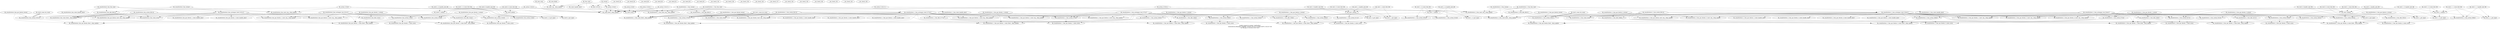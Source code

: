 strict digraph "conflicts" {
RL_test0_count_do_count [shape=ellipse];
RL_test0_arbiter [shape=ellipse];
RL_test0_0_get_input [shape=ellipse];
RL_test0_0_route_first_flit [shape=ellipse];
RL_test0_0_handle_next_flit [shape=ellipse];
RL_test0_1_arbiter [shape=ellipse];
RL_test0_1_0_get_input [shape=ellipse];
RL_test0_1_0_route_first_flit [shape=ellipse];
RL_test0_1_0_handle_next_flit [shape=ellipse];
RL_test1_count_do_count [shape=ellipse];
RL_test1_arbiter [shape=ellipse];
RL_test1_0_get_input [shape=ellipse];
RL_test1_0_route_first_flit [shape=ellipse];
RL_test1_0_handle_next_flit [shape=ellipse];
RL_test1_1_get_input [shape=ellipse];
RL_test1_1_route_first_flit [shape=ellipse];
RL_test1_1_handle_next_flit [shape=ellipse];
RL_test1_1_arbiter [shape=ellipse];
RL_test1_1_0_get_input [shape=ellipse];
RL_test1_1_0_route_first_flit [shape=ellipse];
RL_test1_1_0_handle_next_flit [shape=ellipse];
RL_test2_count_do_count [shape=ellipse];
RL_test2_arbiter [shape=ellipse];
RL_test2_0_get_input [shape=ellipse];
RL_test2_0_route_first_flit [shape=ellipse];
RL_test2_0_handle_next_flit [shape=ellipse];
RL_test2_1_get_input [shape=ellipse];
RL_test2_1_route_first_flit [shape=ellipse];
RL_test2_1_handle_next_flit [shape=ellipse];
RL_test2_1_arbiter [shape=ellipse];
RL_test2_1_0_get_input [shape=ellipse];
RL_test2_1_0_route_first_flit [shape=ellipse];
RL_test2_1_0_handle_next_flit [shape=ellipse];
RL_test2_1_1_get_input [shape=ellipse];
RL_test2_1_1_route_first_flit [shape=ellipse];
RL_test2_1_1_handle_next_flit [shape=ellipse];
RL_resultGetters_fsm_start_reg__dreg_update [shape=ellipse];
RL_resultGetters_fsm_state_handle_abort [shape=ellipse];
RL_resultGetters_fsm_state_fired__dreg_update [shape=ellipse];
RL_resultGetters_fsm_state_every [shape=ellipse];
RL_resultGetters_fsm_par_blocks_start_reg__dreg_update [shape=ellipse];
RL_resultGetters_fsm_par_blocks_fired__dreg_update [shape=ellipse];
RL_resultGetters_fsm_par_blocks_restart [shape=ellipse];
RL_resultGetters_fsm_par_blocks_1_start_reg__dreg_update [shape=ellipse];
RL_resultGetters_fsm_par_blocks_1_state_handle_abort [shape=ellipse];
RL_resultGetters_fsm_par_blocks_1_state_fired__dreg_update [shape=ellipse];
RL_resultGetters_fsm_par_blocks_1_state_every [shape=ellipse];
RL_resultGetters_fsm_par_blocks_1_restart [shape=ellipse];
RL_resultGetters_fsm_par_blocks_2_start_reg__dreg_update [shape=ellipse];
RL_resultGetters_fsm_par_blocks_2_state_handle_abort [shape=ellipse];
RL_resultGetters_fsm_par_blocks_2_state_fired__dreg_update [shape=ellipse];
RL_resultGetters_fsm_par_blocks_2_state_every [shape=ellipse];
RL_resultGetters_fsm_par_blocks_2_restart [shape=ellipse];
RL_resultGetters_fsm_restart [shape=ellipse];
RL_resultGetters_fsm_action_l145c9 [shape=ellipse];
RL_resultGetters_fsm_action_l149c9 [shape=ellipse];
RL_resultGetters_fsm_action_l134c9 [shape=ellipse];
RL_resultGetters_fsm_action_l139c9 [shape=ellipse];
RL_resultGetters_fsm_actionpar_start_l131c27 [shape=ellipse];
RL_resultGetters_fsm_action_l92c16 [shape=ellipse];
RL_resultGetters_fsm_action_l132c11 [shape=ellipse];
RL_resultGetters_fsm_actionpar_run_l131c27 [shape=ellipse];
RL_resultGetters_fsm_idle_l90c22 [shape=ellipse];
RL_resultGetters_fsm_idle_l144c5 [shape=ellipse];
RL_resultGetters_fsm_idle_l133c5 [shape=ellipse];
RL_resultGetters_fsm_fsm_start [shape=ellipse];
RL_resultGetters_1_fsm_start_reg__dreg_update [shape=ellipse];
RL_resultGetters_1_fsm_state_handle_abort [shape=ellipse];
RL_resultGetters_1_fsm_state_fired__dreg_update [shape=ellipse];
RL_resultGetters_1_fsm_state_every [shape=ellipse];
RL_resultGetters_1_fsm_par_blocks_start_reg__dreg_update [shape=ellipse];
RL_resultGetters_1_fsm_par_blocks_fired__dreg_update [shape=ellipse];
RL_resultGetters_1_fsm_par_blocks_restart [shape=ellipse];
RL_resultGetters_1_fsm_par_blocks_1_start_reg__dreg_update [shape=ellipse];
RL_resultGetters_1_fsm_par_blocks_1_state_handle_abort [shape=ellipse];
RL_resultGetters_1_fsm_par_blocks_1_state_fired__dreg_update [shape=ellipse];
RL_resultGetters_1_fsm_par_blocks_1_state_every [shape=ellipse];
RL_resultGetters_1_fsm_par_blocks_1_restart [shape=ellipse];
RL_resultGetters_1_fsm_par_blocks_2_start_reg__dreg_update [shape=ellipse];
RL_resultGetters_1_fsm_par_blocks_2_state_handle_abort [shape=ellipse];
RL_resultGetters_1_fsm_par_blocks_2_state_fired__dreg_update [shape=ellipse];
RL_resultGetters_1_fsm_par_blocks_2_state_every [shape=ellipse];
RL_resultGetters_1_fsm_par_blocks_2_restart [shape=ellipse];
RL_resultGetters_1_fsm_par_blocks_3_start_reg__dreg_update [shape=ellipse];
RL_resultGetters_1_fsm_par_blocks_3_state_handle_abort [shape=ellipse];
RL_resultGetters_1_fsm_par_blocks_3_state_fired__dreg_update [shape=ellipse];
RL_resultGetters_1_fsm_par_blocks_3_state_every [shape=ellipse];
RL_resultGetters_1_fsm_par_blocks_3_restart [shape=ellipse];
RL_resultGetters_1_fsm_restart [shape=ellipse];
RL_resultGetters_1_fsm_action_l200c9 [shape=ellipse];
RL_resultGetters_1_fsm_action_l205c9 [shape=ellipse];
RL_resultGetters_1_fsm_action_l211c9 [shape=ellipse];
RL_resultGetters_1_fsm_action_l216c9 [shape=ellipse];
RL_resultGetters_1_fsm_action_l189c9 [shape=ellipse];
RL_resultGetters_1_fsm_action_l194c9 [shape=ellipse];
RL_resultGetters_1_fsm_action_l178c9 [shape=ellipse];
RL_resultGetters_1_fsm_action_l183c9 [shape=ellipse];
RL_resultGetters_1_fsm_actionpar_start_l175c27 [shape=ellipse];
RL_resultGetters_1_fsm_action_l92c16 [shape=ellipse];
RL_resultGetters_1_fsm_action_l176c11 [shape=ellipse];
RL_resultGetters_1_fsm_actionpar_run_l175c27 [shape=ellipse];
RL_resultGetters_1_fsm_idle_l90c22 [shape=ellipse];
RL_resultGetters_1_fsm_idle_l199c5 [shape=ellipse];
RL_resultGetters_1_fsm_idle_l188c5 [shape=ellipse];
RL_resultGetters_1_fsm_idle_l177c5 [shape=ellipse];
RL_resultGetters_1_fsm_fsm_start [shape=ellipse];
RL_resultGetters_2_fsm_start_reg__dreg_update [shape=ellipse];
RL_resultGetters_2_fsm_state_handle_abort [shape=ellipse];
RL_resultGetters_2_fsm_state_fired__dreg_update [shape=ellipse];
RL_resultGetters_2_fsm_state_every [shape=ellipse];
RL_resultGetters_2_fsm_par_blocks_start_reg__dreg_update [shape=ellipse];
RL_resultGetters_2_fsm_par_blocks_fired__dreg_update [shape=ellipse];
RL_resultGetters_2_fsm_par_blocks_restart [shape=ellipse];
RL_resultGetters_2_fsm_par_blocks_1_start_reg__dreg_update [shape=ellipse];
RL_resultGetters_2_fsm_par_blocks_1_state_handle_abort [shape=ellipse];
RL_resultGetters_2_fsm_par_blocks_1_state_fired__dreg_update [shape=ellipse];
RL_resultGetters_2_fsm_par_blocks_1_state_every [shape=ellipse];
RL_resultGetters_2_fsm_par_blocks_1_restart [shape=ellipse];
RL_resultGetters_2_fsm_par_blocks_2_start_reg__dreg_update [shape=ellipse];
RL_resultGetters_2_fsm_par_blocks_2_state_handle_abort [shape=ellipse];
RL_resultGetters_2_fsm_par_blocks_2_state_fired__dreg_update [shape=ellipse];
RL_resultGetters_2_fsm_par_blocks_2_state_every [shape=ellipse];
RL_resultGetters_2_fsm_par_blocks_2_restart [shape=ellipse];
RL_resultGetters_2_fsm_par_blocks_3_start_reg__dreg_update [shape=ellipse];
RL_resultGetters_2_fsm_par_blocks_3_state_handle_abort [shape=ellipse];
RL_resultGetters_2_fsm_par_blocks_3_state_fired__dreg_update [shape=ellipse];
RL_resultGetters_2_fsm_par_blocks_3_state_every [shape=ellipse];
RL_resultGetters_2_fsm_par_blocks_3_restart [shape=ellipse];
RL_resultGetters_2_fsm_par_blocks_4_start_reg__dreg_update [shape=ellipse];
RL_resultGetters_2_fsm_par_blocks_4_state_handle_abort [shape=ellipse];
RL_resultGetters_2_fsm_par_blocks_4_state_fired__dreg_update [shape=ellipse];
RL_resultGetters_2_fsm_par_blocks_4_state_every [shape=ellipse];
RL_resultGetters_2_fsm_par_blocks_4_restart [shape=ellipse];
RL_resultGetters_2_fsm_restart [shape=ellipse];
RL_resultGetters_2_fsm_action_l293c9 [shape=ellipse];
RL_resultGetters_2_fsm_action_l298c9 [shape=ellipse];
RL_resultGetters_2_fsm_action_l269c9 [shape=ellipse];
RL_resultGetters_2_fsm_action_l274c9 [shape=ellipse];
RL_resultGetters_2_fsm_action_l258c9 [shape=ellipse];
RL_resultGetters_2_fsm_action_l263c9 [shape=ellipse];
RL_resultGetters_2_fsm_action_l247c9 [shape=ellipse];
RL_resultGetters_2_fsm_action_l252c9 [shape=ellipse];
RL_resultGetters_2_fsm_actionpar_start_l244c27 [shape=ellipse];
RL_resultGetters_2_fsm_action_l92c16 [shape=ellipse];
RL_resultGetters_2_fsm_action_l245c11 [shape=ellipse];
RL_resultGetters_2_fsm_actionpar_run_l244c27 [shape=ellipse];
RL_resultGetters_2_fsm_idle_l90c22 [shape=ellipse];
RL_resultGetters_2_fsm_idle_l292c5 [shape=ellipse];
RL_resultGetters_2_fsm_idle_l268c5 [shape=ellipse];
RL_resultGetters_2_fsm_idle_l257c5 [shape=ellipse];
RL_resultGetters_2_fsm_idle_l246c5 [shape=ellipse];
RL_resultGetters_2_fsm_fsm_start [shape=ellipse];
RL_start_reg__dreg_update [shape=ellipse];
RL_state_handle_abort [shape=ellipse];
RL_state_fired__dreg_update [shape=ellipse];
RL_state_every [shape=ellipse];
RL_restart [shape=ellipse];
RL_action_l132c9 [shape=ellipse];
RL_action_l119c13 [shape=ellipse];
RL_action_l120c9 [shape=ellipse];
RL_action_l119c13_1 [shape=ellipse];
RL_action_l120c9_1 [shape=ellipse];
RL_action_l119c13_2 [shape=ellipse];
RL_action_l120c9_2 [shape=ellipse];
RL_action_l134c9 [shape=ellipse];
RL_idle_l131c15 [shape=ellipse];
RL_fsm_start [shape=ellipse];
RL_auto_start [shape=ellipse];
RL_auto_finish [shape=ellipse];
__me_check_54 [shape=ellipse];
__me_check_56 [shape=ellipse];
__me_check_89 [shape=ellipse];
__me_check_90 [shape=ellipse];
__me_check_91 [shape=ellipse];
__me_check_93 [shape=ellipse];
__me_check_95 [shape=ellipse];
__me_check_134 [shape=ellipse];
__me_check_136 [shape=ellipse];
__me_check_138 [shape=ellipse];
__me_check_140 [shape=ellipse];
__me_check_157 [shape=ellipse];
__me_check_158 [shape=ellipse];
__me_check_159 [shape=ellipse];
__me_check_160 [shape=ellipse];
__me_check_161 [shape=ellipse];
__me_check_162 [shape=ellipse];
__me_check_163 [shape=ellipse];
RL_test0_count_do_count->RL_resultGetters_fsm_action_l132c11 [style=bold, dir=none];
RL_test0_arbiter->RL_test0_0_get_input [style=dashed];
RL_test0_0_route_first_flit->RL_test0_arbiter [style=dashed];
RL_test0_0_handle_next_flit->RL_test0_arbiter [style=dashed];
RL_test0_arbiter->RL_resultGetters_fsm_action_l145c9 [style=dashed];
RL_test0_0_route_first_flit->RL_test0_0_get_input [style=dashed];
RL_test0_0_handle_next_flit->RL_test0_0_get_input [style=dashed];
RL_test0_0_route_first_flit->RL_resultGetters_fsm_action_l134c9 [style=dashed];
RL_test0_0_handle_next_flit->RL_resultGetters_fsm_action_l134c9 [style=dashed];
RL_test0_1_arbiter->RL_test0_1_0_get_input [style=dashed];
RL_test0_1_0_route_first_flit->RL_test0_1_arbiter [style=dashed];
RL_test0_1_0_handle_next_flit->RL_test0_1_arbiter [style=dashed];
RL_test0_1_arbiter->RL_resultGetters_fsm_action_l139c9 [style=dashed];
RL_test0_1_0_route_first_flit->RL_test0_1_0_get_input [style=dashed];
RL_test0_1_0_handle_next_flit->RL_test0_1_0_get_input [style=dashed];
RL_test0_1_0_route_first_flit->RL_resultGetters_fsm_action_l149c9 [style=dashed];
RL_test0_1_0_handle_next_flit->RL_resultGetters_fsm_action_l149c9 [style=dashed];
RL_test1_count_do_count->RL_resultGetters_1_fsm_action_l176c11 [style=bold, dir=none];
RL_test1_arbiter->RL_test1_0_get_input [style=dashed];
RL_test1_0_route_first_flit->RL_test1_arbiter [style=dashed];
RL_test1_0_handle_next_flit->RL_test1_arbiter [style=dashed];
RL_test1_arbiter->RL_test1_1_get_input [style=dashed];
RL_test1_1_route_first_flit->RL_test1_arbiter [style=dashed];
RL_test1_1_handle_next_flit->RL_test1_arbiter [style=dashed];
RL_test1_arbiter->RL_resultGetters_1_fsm_action_l200c9 [style=dashed];
RL_test1_arbiter->RL_resultGetters_1_fsm_action_l211c9 [style=dashed];
RL_test1_0_route_first_flit->RL_test1_0_get_input [style=dashed];
RL_test1_0_handle_next_flit->RL_test1_0_get_input [style=dashed];
RL_test1_0_route_first_flit->RL_resultGetters_1_fsm_action_l178c9 [style=dashed];
RL_test1_0_handle_next_flit->RL_resultGetters_1_fsm_action_l178c9 [style=dashed];
RL_test1_1_route_first_flit->RL_test1_1_get_input [style=dashed];
RL_test1_1_handle_next_flit->RL_test1_1_get_input [style=dashed];
RL_test1_1_route_first_flit->RL_resultGetters_1_fsm_action_l189c9 [style=dashed];
RL_test1_1_handle_next_flit->RL_resultGetters_1_fsm_action_l189c9 [style=dashed];
RL_test1_1_arbiter->RL_test1_1_0_get_input [style=dashed];
RL_test1_1_0_route_first_flit->RL_test1_1_arbiter [style=dashed];
RL_test1_1_0_handle_next_flit->RL_test1_1_arbiter [style=dashed];
RL_test1_1_arbiter->RL_resultGetters_1_fsm_action_l194c9 [style=dashed];
RL_test1_1_arbiter->RL_resultGetters_1_fsm_action_l183c9 [style=dashed];
RL_test1_1_0_route_first_flit->RL_test1_1_0_get_input [style=dashed];
RL_test1_1_0_handle_next_flit->RL_test1_1_0_get_input [style=dashed];
RL_test1_1_0_route_first_flit->RL_resultGetters_1_fsm_action_l205c9 [style=dashed];
RL_test1_1_0_route_first_flit->RL_resultGetters_1_fsm_action_l216c9 [style=dashed];
RL_test1_1_0_handle_next_flit->RL_resultGetters_1_fsm_action_l205c9 [style=dashed];
RL_test1_1_0_handle_next_flit->RL_resultGetters_1_fsm_action_l216c9 [style=dashed];
RL_test2_count_do_count->RL_resultGetters_2_fsm_action_l245c11 [style=bold, dir=none];
RL_test2_arbiter->RL_test2_0_get_input [style=dashed];
RL_test2_0_route_first_flit->RL_test2_arbiter [style=dashed];
RL_test2_0_handle_next_flit->RL_test2_arbiter [style=dashed];
RL_test2_arbiter->RL_test2_1_get_input [style=dashed];
RL_test2_1_route_first_flit->RL_test2_arbiter [style=dashed];
RL_test2_1_handle_next_flit->RL_test2_arbiter [style=dashed];
RL_test2_arbiter->RL_resultGetters_2_fsm_action_l293c9 [style=dashed];
RL_test2_arbiter->RL_resultGetters_2_fsm_action_l269c9 [style=dashed];
RL_test2_0_route_first_flit->RL_test2_0_get_input [style=dashed];
RL_test2_0_handle_next_flit->RL_test2_0_get_input [style=dashed];
RL_test2_0_route_first_flit->RL_resultGetters_2_fsm_action_l247c9 [style=dashed];
RL_test2_0_handle_next_flit->RL_resultGetters_2_fsm_action_l247c9 [style=dashed];
RL_test2_1_route_first_flit->RL_test2_1_get_input [style=dashed];
RL_test2_1_handle_next_flit->RL_test2_1_get_input [style=dashed];
RL_test2_1_route_first_flit->RL_resultGetters_2_fsm_action_l258c9 [style=dashed];
RL_test2_1_handle_next_flit->RL_resultGetters_2_fsm_action_l258c9 [style=dashed];
RL_test2_1_arbiter->RL_test2_1_0_get_input [style=dashed];
RL_test2_1_0_route_first_flit->RL_test2_1_arbiter [style=dashed];
RL_test2_1_0_handle_next_flit->RL_test2_1_arbiter [style=dashed];
RL_test2_1_arbiter->RL_test2_1_1_get_input [style=dashed];
RL_test2_1_1_route_first_flit->RL_test2_1_arbiter [style=dashed];
RL_test2_1_1_handle_next_flit->RL_test2_1_arbiter [style=dashed];
RL_test2_1_arbiter->RL_resultGetters_2_fsm_action_l263c9 [style=dashed];
RL_test2_1_arbiter->RL_resultGetters_2_fsm_action_l252c9 [style=dashed];
RL_test2_1_0_route_first_flit->RL_test2_1_0_get_input [style=dashed];
RL_test2_1_0_handle_next_flit->RL_test2_1_0_get_input [style=dashed];
RL_test2_1_0_route_first_flit->RL_resultGetters_2_fsm_action_l274c9 [style=dashed];
RL_test2_1_0_handle_next_flit->RL_resultGetters_2_fsm_action_l274c9 [style=dashed];
RL_test2_1_1_route_first_flit->RL_test2_1_1_get_input [style=dashed];
RL_test2_1_1_handle_next_flit->RL_test2_1_1_get_input [style=dashed];
RL_test2_1_1_route_first_flit->RL_resultGetters_2_fsm_action_l298c9 [style=dashed];
RL_test2_1_1_handle_next_flit->RL_resultGetters_2_fsm_action_l298c9 [style=dashed];
RL_resultGetters_fsm_restart->RL_resultGetters_fsm_start_reg__dreg_update [style=dashed];
RL_resultGetters_fsm_fsm_start->RL_resultGetters_fsm_start_reg__dreg_update [style=dashed];
RL_action_l119c13->RL_resultGetters_fsm_start_reg__dreg_update [style=dashed];
RL_action_l120c9->RL_resultGetters_fsm_start_reg__dreg_update [style=dashed];
RL_resultGetters_fsm_fsm_start->RL_resultGetters_fsm_state_handle_abort [style=dashed];
RL_resultGetters_fsm_restart->RL_resultGetters_fsm_state_fired__dreg_update [style=dashed];
RL_resultGetters_fsm_actionpar_start_l131c27->RL_resultGetters_fsm_state_fired__dreg_update [style=dashed];
RL_resultGetters_fsm_action_l92c16->RL_resultGetters_fsm_state_fired__dreg_update [style=dashed];
RL_resultGetters_fsm_actionpar_run_l131c27->RL_resultGetters_fsm_state_fired__dreg_update [style=dashed];
RL_resultGetters_fsm_idle_l90c22->RL_resultGetters_fsm_state_fired__dreg_update [style=dashed];
RL_resultGetters_fsm_fsm_start->RL_resultGetters_fsm_state_fired__dreg_update [style=dashed];
RL_action_l119c13->RL_resultGetters_fsm_state_fired__dreg_update [style=dashed];
RL_action_l120c9->RL_resultGetters_fsm_state_fired__dreg_update [style=dashed];
RL_resultGetters_fsm_actionpar_start_l131c27->RL_resultGetters_fsm_state_every [style=dashed];
RL_resultGetters_fsm_action_l92c16->RL_resultGetters_fsm_state_every [style=dashed];
RL_resultGetters_fsm_actionpar_run_l131c27->RL_resultGetters_fsm_state_every [style=dashed];
RL_resultGetters_fsm_idle_l90c22->RL_resultGetters_fsm_state_every [style=dashed];
RL_resultGetters_fsm_par_blocks_restart->RL_resultGetters_fsm_par_blocks_start_reg__dreg_update [style=dashed];
RL_resultGetters_fsm_actionpar_start_l131c27->RL_resultGetters_fsm_par_blocks_start_reg__dreg_update [style=dashed];
RL_resultGetters_fsm_action_l92c16->RL_resultGetters_fsm_par_blocks_start_reg__dreg_update [style=dashed];
RL_resultGetters_fsm_actionpar_run_l131c27->RL_resultGetters_fsm_par_blocks_start_reg__dreg_update [style=dashed];
RL_resultGetters_fsm_par_blocks_restart->RL_resultGetters_fsm_par_blocks_fired__dreg_update [style=dashed];
RL_resultGetters_fsm_actionpar_start_l131c27->RL_resultGetters_fsm_par_blocks_fired__dreg_update [style=dashed];
RL_resultGetters_fsm_action_l92c16->RL_resultGetters_fsm_par_blocks_fired__dreg_update [style=dashed];
RL_resultGetters_fsm_action_l132c11->RL_resultGetters_fsm_par_blocks_fired__dreg_update [style=dashed];
RL_resultGetters_fsm_actionpar_run_l131c27->RL_resultGetters_fsm_par_blocks_fired__dreg_update [style=dashed];
RL_resultGetters_fsm_par_blocks_restart->RL_resultGetters_fsm_action_l132c11 [style=dashed];
RL_resultGetters_fsm_par_blocks_1_restart->RL_resultGetters_fsm_par_blocks_1_start_reg__dreg_update [style=dashed];
RL_resultGetters_fsm_actionpar_start_l131c27->RL_resultGetters_fsm_par_blocks_1_start_reg__dreg_update [style=dashed];
RL_resultGetters_fsm_action_l92c16->RL_resultGetters_fsm_par_blocks_1_start_reg__dreg_update [style=dashed];
RL_resultGetters_fsm_actionpar_run_l131c27->RL_resultGetters_fsm_par_blocks_1_start_reg__dreg_update [style=dashed];
RL_resultGetters_fsm_actionpar_start_l131c27->RL_resultGetters_fsm_par_blocks_1_state_handle_abort [style=dashed];
RL_resultGetters_fsm_par_blocks_1_restart->RL_resultGetters_fsm_par_blocks_1_state_fired__dreg_update [style=dashed];
RL_resultGetters_fsm_action_l134c9->RL_resultGetters_fsm_par_blocks_1_state_fired__dreg_update [style=dashed];
RL_resultGetters_fsm_action_l139c9->RL_resultGetters_fsm_par_blocks_1_state_fired__dreg_update [style=dashed];
RL_resultGetters_fsm_actionpar_start_l131c27->RL_resultGetters_fsm_par_blocks_1_state_fired__dreg_update [style=dashed];
RL_resultGetters_fsm_action_l92c16->RL_resultGetters_fsm_par_blocks_1_state_fired__dreg_update [style=dashed];
RL_resultGetters_fsm_actionpar_run_l131c27->RL_resultGetters_fsm_par_blocks_1_state_fired__dreg_update [style=dashed];
RL_resultGetters_fsm_idle_l133c5->RL_resultGetters_fsm_par_blocks_1_state_fired__dreg_update [style=dashed];
RL_resultGetters_fsm_action_l134c9->RL_resultGetters_fsm_par_blocks_1_state_every [style=dashed];
RL_resultGetters_fsm_action_l139c9->RL_resultGetters_fsm_par_blocks_1_state_every [style=dashed];
RL_resultGetters_fsm_idle_l133c5->RL_resultGetters_fsm_par_blocks_1_state_every [style=dashed];
RL_resultGetters_fsm_par_blocks_1_restart->RL_resultGetters_fsm_action_l134c9 [style=dashed];
RL_resultGetters_fsm_par_blocks_1_restart->RL_resultGetters_fsm_idle_l133c5 [style=dashed];
RL_resultGetters_fsm_par_blocks_2_restart->RL_resultGetters_fsm_par_blocks_2_start_reg__dreg_update [style=dashed];
RL_resultGetters_fsm_actionpar_start_l131c27->RL_resultGetters_fsm_par_blocks_2_start_reg__dreg_update [style=dashed];
RL_resultGetters_fsm_action_l92c16->RL_resultGetters_fsm_par_blocks_2_start_reg__dreg_update [style=dashed];
RL_resultGetters_fsm_actionpar_run_l131c27->RL_resultGetters_fsm_par_blocks_2_start_reg__dreg_update [style=dashed];
RL_resultGetters_fsm_actionpar_start_l131c27->RL_resultGetters_fsm_par_blocks_2_state_handle_abort [style=dashed];
RL_resultGetters_fsm_par_blocks_2_restart->RL_resultGetters_fsm_par_blocks_2_state_fired__dreg_update [style=dashed];
RL_resultGetters_fsm_action_l145c9->RL_resultGetters_fsm_par_blocks_2_state_fired__dreg_update [style=dashed];
RL_resultGetters_fsm_action_l149c9->RL_resultGetters_fsm_par_blocks_2_state_fired__dreg_update [style=dashed];
RL_resultGetters_fsm_actionpar_start_l131c27->RL_resultGetters_fsm_par_blocks_2_state_fired__dreg_update [style=dashed];
RL_resultGetters_fsm_action_l92c16->RL_resultGetters_fsm_par_blocks_2_state_fired__dreg_update [style=dashed];
RL_resultGetters_fsm_actionpar_run_l131c27->RL_resultGetters_fsm_par_blocks_2_state_fired__dreg_update [style=dashed];
RL_resultGetters_fsm_idle_l144c5->RL_resultGetters_fsm_par_blocks_2_state_fired__dreg_update [style=dashed];
RL_resultGetters_fsm_action_l145c9->RL_resultGetters_fsm_par_blocks_2_state_every [style=dashed];
RL_resultGetters_fsm_action_l149c9->RL_resultGetters_fsm_par_blocks_2_state_every [style=dashed];
RL_resultGetters_fsm_idle_l144c5->RL_resultGetters_fsm_par_blocks_2_state_every [style=dashed];
RL_resultGetters_fsm_par_blocks_2_restart->RL_resultGetters_fsm_action_l145c9 [style=dashed];
RL_resultGetters_fsm_par_blocks_2_restart->RL_resultGetters_fsm_idle_l144c5 [style=dashed];
RL_resultGetters_fsm_restart->RL_resultGetters_fsm_actionpar_start_l131c27 [style=dashed];
RL_resultGetters_fsm_restart->RL_resultGetters_fsm_idle_l90c22 [style=dashed];
RL_resultGetters_fsm_actionpar_start_l131c27->RL_resultGetters_fsm_action_l145c9 [style=dashed];
RL_resultGetters_fsm_actionpar_run_l131c27->RL_resultGetters_fsm_action_l145c9 [style=dashed];
RL_resultGetters_fsm_actionpar_run_l131c27->RL_resultGetters_fsm_action_l149c9 [style=dashed];
RL_resultGetters_fsm_actionpar_start_l131c27->RL_resultGetters_fsm_action_l134c9 [style=dashed];
RL_resultGetters_fsm_actionpar_run_l131c27->RL_resultGetters_fsm_action_l134c9 [style=dashed];
RL_resultGetters_fsm_actionpar_run_l131c27->RL_resultGetters_fsm_action_l139c9 [style=dashed];
RL_resultGetters_fsm_actionpar_start_l131c27->RL_resultGetters_fsm_action_l132c11 [style=dashed];
RL_resultGetters_fsm_actionpar_start_l131c27->RL_resultGetters_fsm_idle_l144c5 [style=dashed];
RL_resultGetters_fsm_actionpar_start_l131c27->RL_resultGetters_fsm_idle_l133c5 [style=dashed];
RL_resultGetters_fsm_fsm_start->RL_resultGetters_fsm_actionpar_start_l131c27 [style=dashed];
RL_resultGetters_fsm_actionpar_run_l131c27->RL_resultGetters_fsm_action_l132c11 [style=dashed];
RL_resultGetters_fsm_fsm_start->RL_resultGetters_fsm_idle_l90c22 [style=dashed];
RL_resultGetters_1_fsm_restart->RL_resultGetters_1_fsm_start_reg__dreg_update [style=dashed];
RL_resultGetters_1_fsm_fsm_start->RL_resultGetters_1_fsm_start_reg__dreg_update [style=dashed];
RL_action_l119c13_1->RL_resultGetters_1_fsm_start_reg__dreg_update [style=dashed];
RL_action_l120c9_1->RL_resultGetters_1_fsm_start_reg__dreg_update [style=dashed];
RL_resultGetters_1_fsm_fsm_start->RL_resultGetters_1_fsm_state_handle_abort [style=dashed];
RL_resultGetters_1_fsm_restart->RL_resultGetters_1_fsm_state_fired__dreg_update [style=dashed];
RL_resultGetters_1_fsm_actionpar_start_l175c27->RL_resultGetters_1_fsm_state_fired__dreg_update [style=dashed];
RL_resultGetters_1_fsm_action_l92c16->RL_resultGetters_1_fsm_state_fired__dreg_update [style=dashed];
RL_resultGetters_1_fsm_actionpar_run_l175c27->RL_resultGetters_1_fsm_state_fired__dreg_update [style=dashed];
RL_resultGetters_1_fsm_idle_l90c22->RL_resultGetters_1_fsm_state_fired__dreg_update [style=dashed];
RL_resultGetters_1_fsm_fsm_start->RL_resultGetters_1_fsm_state_fired__dreg_update [style=dashed];
RL_action_l119c13_1->RL_resultGetters_1_fsm_state_fired__dreg_update [style=dashed];
RL_action_l120c9_1->RL_resultGetters_1_fsm_state_fired__dreg_update [style=dashed];
RL_resultGetters_1_fsm_actionpar_start_l175c27->RL_resultGetters_1_fsm_state_every [style=dashed];
RL_resultGetters_1_fsm_action_l92c16->RL_resultGetters_1_fsm_state_every [style=dashed];
RL_resultGetters_1_fsm_actionpar_run_l175c27->RL_resultGetters_1_fsm_state_every [style=dashed];
RL_resultGetters_1_fsm_idle_l90c22->RL_resultGetters_1_fsm_state_every [style=dashed];
RL_resultGetters_1_fsm_par_blocks_restart->RL_resultGetters_1_fsm_par_blocks_start_reg__dreg_update [style=dashed];
RL_resultGetters_1_fsm_actionpar_start_l175c27->RL_resultGetters_1_fsm_par_blocks_start_reg__dreg_update [style=dashed];
RL_resultGetters_1_fsm_action_l92c16->RL_resultGetters_1_fsm_par_blocks_start_reg__dreg_update [style=dashed];
RL_resultGetters_1_fsm_actionpar_run_l175c27->RL_resultGetters_1_fsm_par_blocks_start_reg__dreg_update [style=dashed];
RL_resultGetters_1_fsm_par_blocks_restart->RL_resultGetters_1_fsm_par_blocks_fired__dreg_update [style=dashed];
RL_resultGetters_1_fsm_actionpar_start_l175c27->RL_resultGetters_1_fsm_par_blocks_fired__dreg_update [style=dashed];
RL_resultGetters_1_fsm_action_l92c16->RL_resultGetters_1_fsm_par_blocks_fired__dreg_update [style=dashed];
RL_resultGetters_1_fsm_action_l176c11->RL_resultGetters_1_fsm_par_blocks_fired__dreg_update [style=dashed];
RL_resultGetters_1_fsm_actionpar_run_l175c27->RL_resultGetters_1_fsm_par_blocks_fired__dreg_update [style=dashed];
RL_resultGetters_1_fsm_par_blocks_restart->RL_resultGetters_1_fsm_action_l176c11 [style=dashed];
RL_resultGetters_1_fsm_par_blocks_1_restart->RL_resultGetters_1_fsm_par_blocks_1_start_reg__dreg_update [style=dashed];
RL_resultGetters_1_fsm_actionpar_start_l175c27->RL_resultGetters_1_fsm_par_blocks_1_start_reg__dreg_update [style=dashed];
RL_resultGetters_1_fsm_action_l92c16->RL_resultGetters_1_fsm_par_blocks_1_start_reg__dreg_update [style=dashed];
RL_resultGetters_1_fsm_actionpar_run_l175c27->RL_resultGetters_1_fsm_par_blocks_1_start_reg__dreg_update [style=dashed];
RL_resultGetters_1_fsm_actionpar_start_l175c27->RL_resultGetters_1_fsm_par_blocks_1_state_handle_abort [style=dashed];
RL_resultGetters_1_fsm_par_blocks_1_restart->RL_resultGetters_1_fsm_par_blocks_1_state_fired__dreg_update [style=dashed];
RL_resultGetters_1_fsm_action_l178c9->RL_resultGetters_1_fsm_par_blocks_1_state_fired__dreg_update [style=dashed];
RL_resultGetters_1_fsm_action_l183c9->RL_resultGetters_1_fsm_par_blocks_1_state_fired__dreg_update [style=dashed];
RL_resultGetters_1_fsm_actionpar_start_l175c27->RL_resultGetters_1_fsm_par_blocks_1_state_fired__dreg_update [style=dashed];
RL_resultGetters_1_fsm_action_l92c16->RL_resultGetters_1_fsm_par_blocks_1_state_fired__dreg_update [style=dashed];
RL_resultGetters_1_fsm_actionpar_run_l175c27->RL_resultGetters_1_fsm_par_blocks_1_state_fired__dreg_update [style=dashed];
RL_resultGetters_1_fsm_idle_l177c5->RL_resultGetters_1_fsm_par_blocks_1_state_fired__dreg_update [style=dashed];
RL_resultGetters_1_fsm_action_l178c9->RL_resultGetters_1_fsm_par_blocks_1_state_every [style=dashed];
RL_resultGetters_1_fsm_action_l183c9->RL_resultGetters_1_fsm_par_blocks_1_state_every [style=dashed];
RL_resultGetters_1_fsm_idle_l177c5->RL_resultGetters_1_fsm_par_blocks_1_state_every [style=dashed];
RL_resultGetters_1_fsm_par_blocks_1_restart->RL_resultGetters_1_fsm_action_l178c9 [style=dashed];
RL_resultGetters_1_fsm_par_blocks_1_restart->RL_resultGetters_1_fsm_idle_l177c5 [style=dashed];
RL_resultGetters_1_fsm_par_blocks_2_restart->RL_resultGetters_1_fsm_par_blocks_2_start_reg__dreg_update [style=dashed];
RL_resultGetters_1_fsm_actionpar_start_l175c27->RL_resultGetters_1_fsm_par_blocks_2_start_reg__dreg_update [style=dashed];
RL_resultGetters_1_fsm_action_l92c16->RL_resultGetters_1_fsm_par_blocks_2_start_reg__dreg_update [style=dashed];
RL_resultGetters_1_fsm_actionpar_run_l175c27->RL_resultGetters_1_fsm_par_blocks_2_start_reg__dreg_update [style=dashed];
RL_resultGetters_1_fsm_actionpar_start_l175c27->RL_resultGetters_1_fsm_par_blocks_2_state_handle_abort [style=dashed];
RL_resultGetters_1_fsm_par_blocks_2_restart->RL_resultGetters_1_fsm_par_blocks_2_state_fired__dreg_update [style=dashed];
RL_resultGetters_1_fsm_action_l189c9->RL_resultGetters_1_fsm_par_blocks_2_state_fired__dreg_update [style=dashed];
RL_resultGetters_1_fsm_action_l194c9->RL_resultGetters_1_fsm_par_blocks_2_state_fired__dreg_update [style=dashed];
RL_resultGetters_1_fsm_actionpar_start_l175c27->RL_resultGetters_1_fsm_par_blocks_2_state_fired__dreg_update [style=dashed];
RL_resultGetters_1_fsm_action_l92c16->RL_resultGetters_1_fsm_par_blocks_2_state_fired__dreg_update [style=dashed];
RL_resultGetters_1_fsm_actionpar_run_l175c27->RL_resultGetters_1_fsm_par_blocks_2_state_fired__dreg_update [style=dashed];
RL_resultGetters_1_fsm_idle_l188c5->RL_resultGetters_1_fsm_par_blocks_2_state_fired__dreg_update [style=dashed];
RL_resultGetters_1_fsm_action_l189c9->RL_resultGetters_1_fsm_par_blocks_2_state_every [style=dashed];
RL_resultGetters_1_fsm_action_l194c9->RL_resultGetters_1_fsm_par_blocks_2_state_every [style=dashed];
RL_resultGetters_1_fsm_idle_l188c5->RL_resultGetters_1_fsm_par_blocks_2_state_every [style=dashed];
RL_resultGetters_1_fsm_par_blocks_2_restart->RL_resultGetters_1_fsm_action_l189c9 [style=dashed];
RL_resultGetters_1_fsm_par_blocks_2_restart->RL_resultGetters_1_fsm_idle_l188c5 [style=dashed];
RL_resultGetters_1_fsm_par_blocks_3_restart->RL_resultGetters_1_fsm_par_blocks_3_start_reg__dreg_update [style=dashed];
RL_resultGetters_1_fsm_actionpar_start_l175c27->RL_resultGetters_1_fsm_par_blocks_3_start_reg__dreg_update [style=dashed];
RL_resultGetters_1_fsm_action_l92c16->RL_resultGetters_1_fsm_par_blocks_3_start_reg__dreg_update [style=dashed];
RL_resultGetters_1_fsm_actionpar_run_l175c27->RL_resultGetters_1_fsm_par_blocks_3_start_reg__dreg_update [style=dashed];
RL_resultGetters_1_fsm_actionpar_start_l175c27->RL_resultGetters_1_fsm_par_blocks_3_state_handle_abort [style=dashed];
RL_resultGetters_1_fsm_par_blocks_3_restart->RL_resultGetters_1_fsm_par_blocks_3_state_fired__dreg_update [style=dashed];
RL_resultGetters_1_fsm_action_l200c9->RL_resultGetters_1_fsm_par_blocks_3_state_fired__dreg_update [style=dashed];
RL_resultGetters_1_fsm_action_l205c9->RL_resultGetters_1_fsm_par_blocks_3_state_fired__dreg_update [style=dashed];
RL_resultGetters_1_fsm_action_l211c9->RL_resultGetters_1_fsm_par_blocks_3_state_fired__dreg_update [style=dashed];
RL_resultGetters_1_fsm_action_l216c9->RL_resultGetters_1_fsm_par_blocks_3_state_fired__dreg_update [style=dashed];
RL_resultGetters_1_fsm_actionpar_start_l175c27->RL_resultGetters_1_fsm_par_blocks_3_state_fired__dreg_update [style=dashed];
RL_resultGetters_1_fsm_action_l92c16->RL_resultGetters_1_fsm_par_blocks_3_state_fired__dreg_update [style=dashed];
RL_resultGetters_1_fsm_actionpar_run_l175c27->RL_resultGetters_1_fsm_par_blocks_3_state_fired__dreg_update [style=dashed];
RL_resultGetters_1_fsm_idle_l199c5->RL_resultGetters_1_fsm_par_blocks_3_state_fired__dreg_update [style=dashed];
RL_resultGetters_1_fsm_action_l200c9->RL_resultGetters_1_fsm_par_blocks_3_state_every [style=dashed];
RL_resultGetters_1_fsm_action_l205c9->RL_resultGetters_1_fsm_par_blocks_3_state_every [style=dashed];
RL_resultGetters_1_fsm_action_l211c9->RL_resultGetters_1_fsm_par_blocks_3_state_every [style=dashed];
RL_resultGetters_1_fsm_action_l216c9->RL_resultGetters_1_fsm_par_blocks_3_state_every [style=dashed];
RL_resultGetters_1_fsm_idle_l199c5->RL_resultGetters_1_fsm_par_blocks_3_state_every [style=dashed];
RL_resultGetters_1_fsm_par_blocks_3_restart->RL_resultGetters_1_fsm_action_l200c9 [style=dashed];
RL_resultGetters_1_fsm_par_blocks_3_restart->RL_resultGetters_1_fsm_idle_l199c5 [style=dashed];
RL_resultGetters_1_fsm_restart->RL_resultGetters_1_fsm_actionpar_start_l175c27 [style=dashed];
RL_resultGetters_1_fsm_restart->RL_resultGetters_1_fsm_idle_l90c22 [style=dashed];
RL_resultGetters_1_fsm_actionpar_start_l175c27->RL_resultGetters_1_fsm_action_l200c9 [style=dashed];
RL_resultGetters_1_fsm_actionpar_run_l175c27->RL_resultGetters_1_fsm_action_l200c9 [style=dashed];
RL_resultGetters_1_fsm_actionpar_run_l175c27->RL_resultGetters_1_fsm_action_l205c9 [style=dashed];
RL_resultGetters_1_fsm_actionpar_run_l175c27->RL_resultGetters_1_fsm_action_l211c9 [style=dashed];
RL_resultGetters_1_fsm_actionpar_run_l175c27->RL_resultGetters_1_fsm_action_l216c9 [style=dashed];
RL_resultGetters_1_fsm_actionpar_start_l175c27->RL_resultGetters_1_fsm_action_l189c9 [style=dashed];
RL_resultGetters_1_fsm_actionpar_run_l175c27->RL_resultGetters_1_fsm_action_l189c9 [style=dashed];
RL_resultGetters_1_fsm_actionpar_run_l175c27->RL_resultGetters_1_fsm_action_l194c9 [style=dashed];
RL_resultGetters_1_fsm_actionpar_start_l175c27->RL_resultGetters_1_fsm_action_l178c9 [style=dashed];
RL_resultGetters_1_fsm_actionpar_run_l175c27->RL_resultGetters_1_fsm_action_l178c9 [style=dashed];
RL_resultGetters_1_fsm_actionpar_run_l175c27->RL_resultGetters_1_fsm_action_l183c9 [style=dashed];
RL_resultGetters_1_fsm_actionpar_start_l175c27->RL_resultGetters_1_fsm_action_l176c11 [style=dashed];
RL_resultGetters_1_fsm_actionpar_start_l175c27->RL_resultGetters_1_fsm_idle_l199c5 [style=dashed];
RL_resultGetters_1_fsm_actionpar_start_l175c27->RL_resultGetters_1_fsm_idle_l188c5 [style=dashed];
RL_resultGetters_1_fsm_actionpar_start_l175c27->RL_resultGetters_1_fsm_idle_l177c5 [style=dashed];
RL_resultGetters_1_fsm_fsm_start->RL_resultGetters_1_fsm_actionpar_start_l175c27 [style=dashed];
RL_resultGetters_1_fsm_actionpar_run_l175c27->RL_resultGetters_1_fsm_action_l176c11 [style=dashed];
RL_resultGetters_1_fsm_fsm_start->RL_resultGetters_1_fsm_idle_l90c22 [style=dashed];
RL_resultGetters_2_fsm_restart->RL_resultGetters_2_fsm_start_reg__dreg_update [style=dashed];
RL_resultGetters_2_fsm_fsm_start->RL_resultGetters_2_fsm_start_reg__dreg_update [style=dashed];
RL_action_l119c13_2->RL_resultGetters_2_fsm_start_reg__dreg_update [style=dashed];
RL_action_l120c9_2->RL_resultGetters_2_fsm_start_reg__dreg_update [style=dashed];
RL_resultGetters_2_fsm_fsm_start->RL_resultGetters_2_fsm_state_handle_abort [style=dashed];
RL_resultGetters_2_fsm_restart->RL_resultGetters_2_fsm_state_fired__dreg_update [style=dashed];
RL_resultGetters_2_fsm_actionpar_start_l244c27->RL_resultGetters_2_fsm_state_fired__dreg_update [style=dashed];
RL_resultGetters_2_fsm_action_l92c16->RL_resultGetters_2_fsm_state_fired__dreg_update [style=dashed];
RL_resultGetters_2_fsm_actionpar_run_l244c27->RL_resultGetters_2_fsm_state_fired__dreg_update [style=dashed];
RL_resultGetters_2_fsm_idle_l90c22->RL_resultGetters_2_fsm_state_fired__dreg_update [style=dashed];
RL_resultGetters_2_fsm_fsm_start->RL_resultGetters_2_fsm_state_fired__dreg_update [style=dashed];
RL_action_l119c13_2->RL_resultGetters_2_fsm_state_fired__dreg_update [style=dashed];
RL_action_l120c9_2->RL_resultGetters_2_fsm_state_fired__dreg_update [style=dashed];
RL_resultGetters_2_fsm_actionpar_start_l244c27->RL_resultGetters_2_fsm_state_every [style=dashed];
RL_resultGetters_2_fsm_action_l92c16->RL_resultGetters_2_fsm_state_every [style=dashed];
RL_resultGetters_2_fsm_actionpar_run_l244c27->RL_resultGetters_2_fsm_state_every [style=dashed];
RL_resultGetters_2_fsm_idle_l90c22->RL_resultGetters_2_fsm_state_every [style=dashed];
RL_resultGetters_2_fsm_par_blocks_restart->RL_resultGetters_2_fsm_par_blocks_start_reg__dreg_update [style=dashed];
RL_resultGetters_2_fsm_actionpar_start_l244c27->RL_resultGetters_2_fsm_par_blocks_start_reg__dreg_update [style=dashed];
RL_resultGetters_2_fsm_action_l92c16->RL_resultGetters_2_fsm_par_blocks_start_reg__dreg_update [style=dashed];
RL_resultGetters_2_fsm_actionpar_run_l244c27->RL_resultGetters_2_fsm_par_blocks_start_reg__dreg_update [style=dashed];
RL_resultGetters_2_fsm_par_blocks_restart->RL_resultGetters_2_fsm_par_blocks_fired__dreg_update [style=dashed];
RL_resultGetters_2_fsm_actionpar_start_l244c27->RL_resultGetters_2_fsm_par_blocks_fired__dreg_update [style=dashed];
RL_resultGetters_2_fsm_action_l92c16->RL_resultGetters_2_fsm_par_blocks_fired__dreg_update [style=dashed];
RL_resultGetters_2_fsm_action_l245c11->RL_resultGetters_2_fsm_par_blocks_fired__dreg_update [style=dashed];
RL_resultGetters_2_fsm_actionpar_run_l244c27->RL_resultGetters_2_fsm_par_blocks_fired__dreg_update [style=dashed];
RL_resultGetters_2_fsm_par_blocks_restart->RL_resultGetters_2_fsm_action_l245c11 [style=dashed];
RL_resultGetters_2_fsm_par_blocks_1_restart->RL_resultGetters_2_fsm_par_blocks_1_start_reg__dreg_update [style=dashed];
RL_resultGetters_2_fsm_actionpar_start_l244c27->RL_resultGetters_2_fsm_par_blocks_1_start_reg__dreg_update [style=dashed];
RL_resultGetters_2_fsm_action_l92c16->RL_resultGetters_2_fsm_par_blocks_1_start_reg__dreg_update [style=dashed];
RL_resultGetters_2_fsm_actionpar_run_l244c27->RL_resultGetters_2_fsm_par_blocks_1_start_reg__dreg_update [style=dashed];
RL_resultGetters_2_fsm_actionpar_start_l244c27->RL_resultGetters_2_fsm_par_blocks_1_state_handle_abort [style=dashed];
RL_resultGetters_2_fsm_par_blocks_1_restart->RL_resultGetters_2_fsm_par_blocks_1_state_fired__dreg_update [style=dashed];
RL_resultGetters_2_fsm_action_l247c9->RL_resultGetters_2_fsm_par_blocks_1_state_fired__dreg_update [style=dashed];
RL_resultGetters_2_fsm_action_l252c9->RL_resultGetters_2_fsm_par_blocks_1_state_fired__dreg_update [style=dashed];
RL_resultGetters_2_fsm_actionpar_start_l244c27->RL_resultGetters_2_fsm_par_blocks_1_state_fired__dreg_update [style=dashed];
RL_resultGetters_2_fsm_action_l92c16->RL_resultGetters_2_fsm_par_blocks_1_state_fired__dreg_update [style=dashed];
RL_resultGetters_2_fsm_actionpar_run_l244c27->RL_resultGetters_2_fsm_par_blocks_1_state_fired__dreg_update [style=dashed];
RL_resultGetters_2_fsm_idle_l246c5->RL_resultGetters_2_fsm_par_blocks_1_state_fired__dreg_update [style=dashed];
RL_resultGetters_2_fsm_action_l247c9->RL_resultGetters_2_fsm_par_blocks_1_state_every [style=dashed];
RL_resultGetters_2_fsm_action_l252c9->RL_resultGetters_2_fsm_par_blocks_1_state_every [style=dashed];
RL_resultGetters_2_fsm_idle_l246c5->RL_resultGetters_2_fsm_par_blocks_1_state_every [style=dashed];
RL_resultGetters_2_fsm_par_blocks_1_restart->RL_resultGetters_2_fsm_action_l247c9 [style=dashed];
RL_resultGetters_2_fsm_par_blocks_1_restart->RL_resultGetters_2_fsm_idle_l246c5 [style=dashed];
RL_resultGetters_2_fsm_par_blocks_2_restart->RL_resultGetters_2_fsm_par_blocks_2_start_reg__dreg_update [style=dashed];
RL_resultGetters_2_fsm_actionpar_start_l244c27->RL_resultGetters_2_fsm_par_blocks_2_start_reg__dreg_update [style=dashed];
RL_resultGetters_2_fsm_action_l92c16->RL_resultGetters_2_fsm_par_blocks_2_start_reg__dreg_update [style=dashed];
RL_resultGetters_2_fsm_actionpar_run_l244c27->RL_resultGetters_2_fsm_par_blocks_2_start_reg__dreg_update [style=dashed];
RL_resultGetters_2_fsm_actionpar_start_l244c27->RL_resultGetters_2_fsm_par_blocks_2_state_handle_abort [style=dashed];
RL_resultGetters_2_fsm_par_blocks_2_restart->RL_resultGetters_2_fsm_par_blocks_2_state_fired__dreg_update [style=dashed];
RL_resultGetters_2_fsm_action_l258c9->RL_resultGetters_2_fsm_par_blocks_2_state_fired__dreg_update [style=dashed];
RL_resultGetters_2_fsm_action_l263c9->RL_resultGetters_2_fsm_par_blocks_2_state_fired__dreg_update [style=dashed];
RL_resultGetters_2_fsm_actionpar_start_l244c27->RL_resultGetters_2_fsm_par_blocks_2_state_fired__dreg_update [style=dashed];
RL_resultGetters_2_fsm_action_l92c16->RL_resultGetters_2_fsm_par_blocks_2_state_fired__dreg_update [style=dashed];
RL_resultGetters_2_fsm_actionpar_run_l244c27->RL_resultGetters_2_fsm_par_blocks_2_state_fired__dreg_update [style=dashed];
RL_resultGetters_2_fsm_idle_l257c5->RL_resultGetters_2_fsm_par_blocks_2_state_fired__dreg_update [style=dashed];
RL_resultGetters_2_fsm_action_l258c9->RL_resultGetters_2_fsm_par_blocks_2_state_every [style=dashed];
RL_resultGetters_2_fsm_action_l263c9->RL_resultGetters_2_fsm_par_blocks_2_state_every [style=dashed];
RL_resultGetters_2_fsm_idle_l257c5->RL_resultGetters_2_fsm_par_blocks_2_state_every [style=dashed];
RL_resultGetters_2_fsm_par_blocks_2_restart->RL_resultGetters_2_fsm_action_l258c9 [style=dashed];
RL_resultGetters_2_fsm_par_blocks_2_restart->RL_resultGetters_2_fsm_idle_l257c5 [style=dashed];
RL_resultGetters_2_fsm_par_blocks_3_restart->RL_resultGetters_2_fsm_par_blocks_3_start_reg__dreg_update [style=dashed];
RL_resultGetters_2_fsm_actionpar_start_l244c27->RL_resultGetters_2_fsm_par_blocks_3_start_reg__dreg_update [style=dashed];
RL_resultGetters_2_fsm_action_l92c16->RL_resultGetters_2_fsm_par_blocks_3_start_reg__dreg_update [style=dashed];
RL_resultGetters_2_fsm_actionpar_run_l244c27->RL_resultGetters_2_fsm_par_blocks_3_start_reg__dreg_update [style=dashed];
RL_resultGetters_2_fsm_actionpar_start_l244c27->RL_resultGetters_2_fsm_par_blocks_3_state_handle_abort [style=dashed];
RL_resultGetters_2_fsm_par_blocks_3_restart->RL_resultGetters_2_fsm_par_blocks_3_state_fired__dreg_update [style=dashed];
RL_resultGetters_2_fsm_action_l269c9->RL_resultGetters_2_fsm_par_blocks_3_state_fired__dreg_update [style=dashed];
RL_resultGetters_2_fsm_action_l274c9->RL_resultGetters_2_fsm_par_blocks_3_state_fired__dreg_update [style=dashed];
RL_resultGetters_2_fsm_actionpar_start_l244c27->RL_resultGetters_2_fsm_par_blocks_3_state_fired__dreg_update [style=dashed];
RL_resultGetters_2_fsm_action_l92c16->RL_resultGetters_2_fsm_par_blocks_3_state_fired__dreg_update [style=dashed];
RL_resultGetters_2_fsm_actionpar_run_l244c27->RL_resultGetters_2_fsm_par_blocks_3_state_fired__dreg_update [style=dashed];
RL_resultGetters_2_fsm_idle_l268c5->RL_resultGetters_2_fsm_par_blocks_3_state_fired__dreg_update [style=dashed];
RL_resultGetters_2_fsm_action_l269c9->RL_resultGetters_2_fsm_par_blocks_3_state_every [style=dashed];
RL_resultGetters_2_fsm_action_l274c9->RL_resultGetters_2_fsm_par_blocks_3_state_every [style=dashed];
RL_resultGetters_2_fsm_idle_l268c5->RL_resultGetters_2_fsm_par_blocks_3_state_every [style=dashed];
RL_resultGetters_2_fsm_par_blocks_3_restart->RL_resultGetters_2_fsm_action_l269c9 [style=dashed];
RL_resultGetters_2_fsm_par_blocks_3_restart->RL_resultGetters_2_fsm_idle_l268c5 [style=dashed];
RL_resultGetters_2_fsm_par_blocks_4_restart->RL_resultGetters_2_fsm_par_blocks_4_start_reg__dreg_update [style=dashed];
RL_resultGetters_2_fsm_actionpar_start_l244c27->RL_resultGetters_2_fsm_par_blocks_4_start_reg__dreg_update [style=dashed];
RL_resultGetters_2_fsm_action_l92c16->RL_resultGetters_2_fsm_par_blocks_4_start_reg__dreg_update [style=dashed];
RL_resultGetters_2_fsm_actionpar_run_l244c27->RL_resultGetters_2_fsm_par_blocks_4_start_reg__dreg_update [style=dashed];
RL_resultGetters_2_fsm_actionpar_start_l244c27->RL_resultGetters_2_fsm_par_blocks_4_state_handle_abort [style=dashed];
RL_resultGetters_2_fsm_par_blocks_4_restart->RL_resultGetters_2_fsm_par_blocks_4_state_fired__dreg_update [style=dashed];
RL_resultGetters_2_fsm_action_l293c9->RL_resultGetters_2_fsm_par_blocks_4_state_fired__dreg_update [style=dashed];
RL_resultGetters_2_fsm_action_l298c9->RL_resultGetters_2_fsm_par_blocks_4_state_fired__dreg_update [style=dashed];
RL_resultGetters_2_fsm_actionpar_start_l244c27->RL_resultGetters_2_fsm_par_blocks_4_state_fired__dreg_update [style=dashed];
RL_resultGetters_2_fsm_action_l92c16->RL_resultGetters_2_fsm_par_blocks_4_state_fired__dreg_update [style=dashed];
RL_resultGetters_2_fsm_actionpar_run_l244c27->RL_resultGetters_2_fsm_par_blocks_4_state_fired__dreg_update [style=dashed];
RL_resultGetters_2_fsm_idle_l292c5->RL_resultGetters_2_fsm_par_blocks_4_state_fired__dreg_update [style=dashed];
RL_resultGetters_2_fsm_action_l293c9->RL_resultGetters_2_fsm_par_blocks_4_state_every [style=dashed];
RL_resultGetters_2_fsm_action_l298c9->RL_resultGetters_2_fsm_par_blocks_4_state_every [style=dashed];
RL_resultGetters_2_fsm_idle_l292c5->RL_resultGetters_2_fsm_par_blocks_4_state_every [style=dashed];
RL_resultGetters_2_fsm_par_blocks_4_restart->RL_resultGetters_2_fsm_action_l293c9 [style=dashed];
RL_resultGetters_2_fsm_par_blocks_4_restart->RL_resultGetters_2_fsm_idle_l292c5 [style=dashed];
RL_resultGetters_2_fsm_restart->RL_resultGetters_2_fsm_actionpar_start_l244c27 [style=dashed];
RL_resultGetters_2_fsm_restart->RL_resultGetters_2_fsm_idle_l90c22 [style=dashed];
RL_resultGetters_2_fsm_actionpar_start_l244c27->RL_resultGetters_2_fsm_action_l293c9 [style=dashed];
RL_resultGetters_2_fsm_actionpar_run_l244c27->RL_resultGetters_2_fsm_action_l293c9 [style=dashed];
RL_resultGetters_2_fsm_actionpar_run_l244c27->RL_resultGetters_2_fsm_action_l298c9 [style=dashed];
RL_resultGetters_2_fsm_actionpar_start_l244c27->RL_resultGetters_2_fsm_action_l269c9 [style=dashed];
RL_resultGetters_2_fsm_actionpar_run_l244c27->RL_resultGetters_2_fsm_action_l269c9 [style=dashed];
RL_resultGetters_2_fsm_actionpar_run_l244c27->RL_resultGetters_2_fsm_action_l274c9 [style=dashed];
RL_resultGetters_2_fsm_actionpar_start_l244c27->RL_resultGetters_2_fsm_action_l258c9 [style=dashed];
RL_resultGetters_2_fsm_actionpar_run_l244c27->RL_resultGetters_2_fsm_action_l258c9 [style=dashed];
RL_resultGetters_2_fsm_actionpar_run_l244c27->RL_resultGetters_2_fsm_action_l263c9 [style=dashed];
RL_resultGetters_2_fsm_actionpar_start_l244c27->RL_resultGetters_2_fsm_action_l247c9 [style=dashed];
RL_resultGetters_2_fsm_actionpar_run_l244c27->RL_resultGetters_2_fsm_action_l247c9 [style=dashed];
RL_resultGetters_2_fsm_actionpar_run_l244c27->RL_resultGetters_2_fsm_action_l252c9 [style=dashed];
RL_resultGetters_2_fsm_actionpar_start_l244c27->RL_resultGetters_2_fsm_action_l245c11 [style=dashed];
RL_resultGetters_2_fsm_actionpar_start_l244c27->RL_resultGetters_2_fsm_idle_l292c5 [style=dashed];
RL_resultGetters_2_fsm_actionpar_start_l244c27->RL_resultGetters_2_fsm_idle_l268c5 [style=dashed];
RL_resultGetters_2_fsm_actionpar_start_l244c27->RL_resultGetters_2_fsm_idle_l257c5 [style=dashed];
RL_resultGetters_2_fsm_actionpar_start_l244c27->RL_resultGetters_2_fsm_idle_l246c5 [style=dashed];
RL_resultGetters_2_fsm_fsm_start->RL_resultGetters_2_fsm_actionpar_start_l244c27 [style=dashed];
RL_resultGetters_2_fsm_actionpar_run_l244c27->RL_resultGetters_2_fsm_action_l245c11 [style=dashed];
RL_resultGetters_2_fsm_fsm_start->RL_resultGetters_2_fsm_idle_l90c22 [style=dashed];
RL_restart->RL_start_reg__dreg_update [style=dashed];
RL_fsm_start->RL_start_reg__dreg_update [style=dashed];
RL_auto_start->RL_start_reg__dreg_update [style=dashed];
RL_auto_finish->RL_start_reg__dreg_update [style=dashed];
RL_fsm_start->RL_state_handle_abort [style=dashed];
RL_restart->RL_state_fired__dreg_update [style=dashed];
RL_action_l132c9->RL_state_fired__dreg_update [style=dashed];
RL_action_l119c13->RL_state_fired__dreg_update [style=dashed];
RL_action_l120c9->RL_state_fired__dreg_update [style=dashed];
RL_action_l119c13_1->RL_state_fired__dreg_update [style=dashed];
RL_action_l120c9_1->RL_state_fired__dreg_update [style=dashed];
RL_action_l119c13_2->RL_state_fired__dreg_update [style=dashed];
RL_action_l120c9_2->RL_state_fired__dreg_update [style=dashed];
RL_action_l134c9->RL_state_fired__dreg_update [style=dashed];
RL_idle_l131c15->RL_state_fired__dreg_update [style=dashed];
RL_fsm_start->RL_state_fired__dreg_update [style=dashed];
RL_auto_start->RL_state_fired__dreg_update [style=dashed];
RL_auto_finish->RL_state_fired__dreg_update [style=dashed];
RL_action_l132c9->RL_state_every [style=dashed];
RL_action_l119c13->RL_state_every [style=dashed];
RL_action_l120c9->RL_state_every [style=dashed];
RL_action_l119c13_1->RL_state_every [style=dashed];
RL_action_l120c9_1->RL_state_every [style=dashed];
RL_action_l119c13_2->RL_state_every [style=dashed];
RL_action_l120c9_2->RL_state_every [style=dashed];
RL_action_l134c9->RL_state_every [style=dashed];
RL_idle_l131c15->RL_state_every [style=dashed];
RL_restart->RL_action_l132c9 [style=dashed];
RL_restart->RL_idle_l131c15 [style=dashed];
RL_fsm_start->RL_action_l132c9 [style=dashed];
RL_fsm_start->RL_idle_l131c15 [style=dashed];
label="Conflict graph for module \"mkTestBus\"\nGenerated by Bluespec Compiler, version 2014.07.A (build 34078, 2014-07-30)\nOn Thu Jan 22 02:40:32 EST 2015"
}
